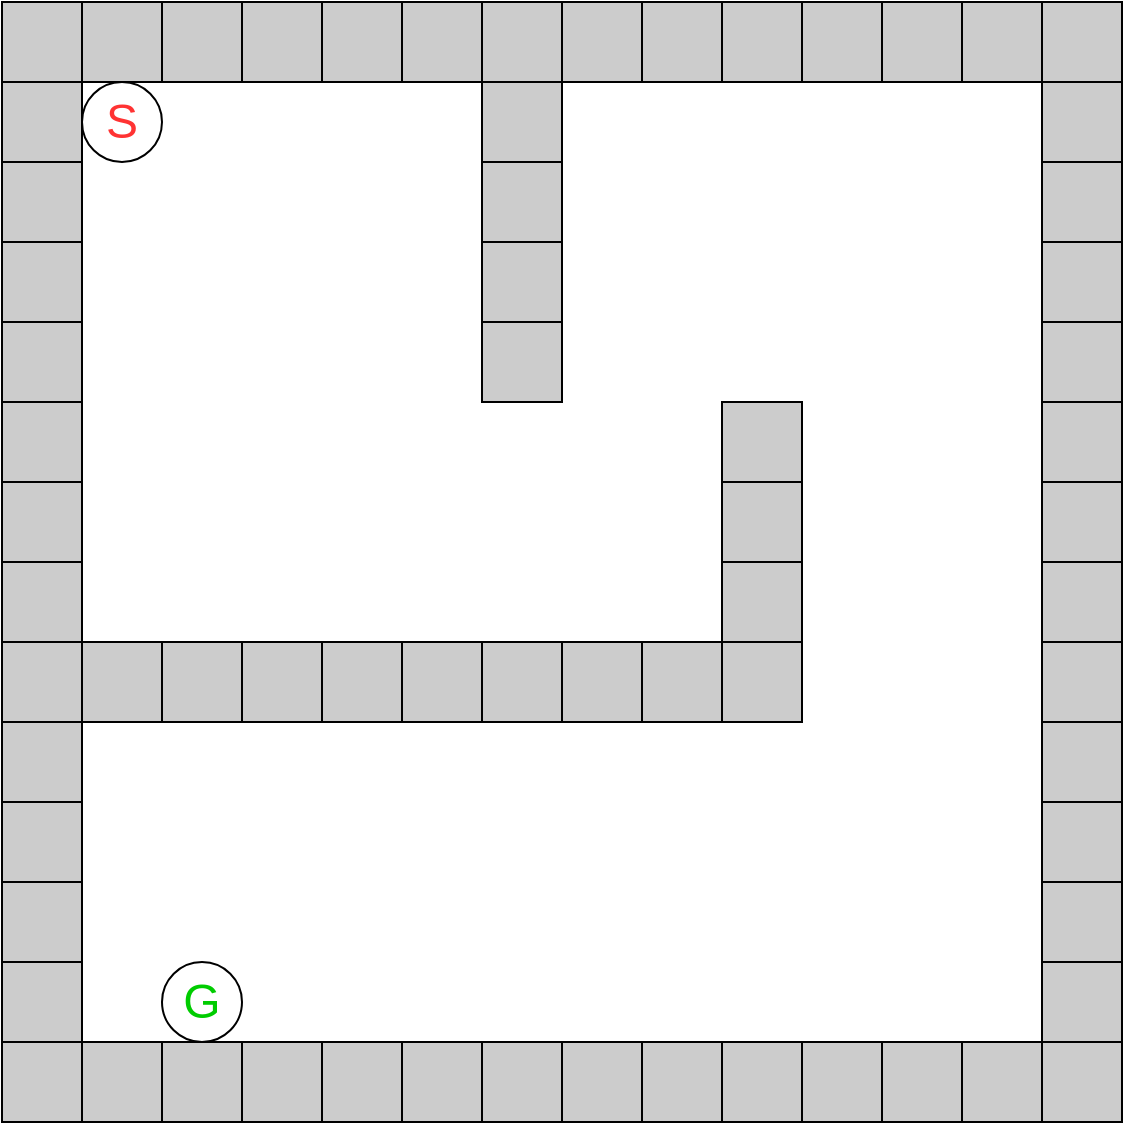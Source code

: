 <mxfile version="20.4.0" type="device" pages="2"><diagram id="3PmEwO7pPknwBZtynN49" name="Maze s3"><mxGraphModel dx="1422" dy="772" grid="1" gridSize="10" guides="1" tooltips="1" connect="1" arrows="1" fold="1" page="1" pageScale="1" pageWidth="827" pageHeight="1169" math="0" shadow="0"><root><mxCell id="0"/><mxCell id="1" parent="0"/><mxCell id="eiouCA4m9ApwXIwPGJKB-1" value="" style="whiteSpace=wrap;html=1;aspect=fixed;fillColor=#FFFFFF;" vertex="1" parent="1"><mxGeometry x="80" y="80" width="480" height="480" as="geometry"/></mxCell><mxCell id="eiouCA4m9ApwXIwPGJKB-2" value="" style="whiteSpace=wrap;html=1;aspect=fixed;fillColor=#CCCCCC;" vertex="1" parent="1"><mxGeometry x="40" y="40" width="40" height="40" as="geometry"/></mxCell><mxCell id="eiouCA4m9ApwXIwPGJKB-3" value="" style="whiteSpace=wrap;html=1;aspect=fixed;fillColor=#CCCCCC;" vertex="1" parent="1"><mxGeometry x="40" y="80" width="40" height="40" as="geometry"/></mxCell><mxCell id="eiouCA4m9ApwXIwPGJKB-4" value="" style="whiteSpace=wrap;html=1;aspect=fixed;fillColor=#CCCCCC;" vertex="1" parent="1"><mxGeometry x="40" y="120" width="40" height="40" as="geometry"/></mxCell><mxCell id="eiouCA4m9ApwXIwPGJKB-5" value="" style="whiteSpace=wrap;html=1;aspect=fixed;fillColor=#CCCCCC;" vertex="1" parent="1"><mxGeometry x="40" y="160" width="40" height="40" as="geometry"/></mxCell><mxCell id="eiouCA4m9ApwXIwPGJKB-6" value="" style="whiteSpace=wrap;html=1;aspect=fixed;fillColor=#CCCCCC;" vertex="1" parent="1"><mxGeometry x="40" y="200" width="40" height="40" as="geometry"/></mxCell><mxCell id="eiouCA4m9ApwXIwPGJKB-7" value="" style="whiteSpace=wrap;html=1;aspect=fixed;fillColor=#CCCCCC;" vertex="1" parent="1"><mxGeometry x="40" y="240" width="40" height="40" as="geometry"/></mxCell><mxCell id="eiouCA4m9ApwXIwPGJKB-8" value="" style="whiteSpace=wrap;html=1;aspect=fixed;fillColor=#CCCCCC;" vertex="1" parent="1"><mxGeometry x="40" y="280" width="40" height="40" as="geometry"/></mxCell><mxCell id="eiouCA4m9ApwXIwPGJKB-9" value="" style="whiteSpace=wrap;html=1;aspect=fixed;fillColor=#CCCCCC;" vertex="1" parent="1"><mxGeometry x="40" y="320" width="40" height="40" as="geometry"/></mxCell><mxCell id="eiouCA4m9ApwXIwPGJKB-10" value="" style="whiteSpace=wrap;html=1;aspect=fixed;fillColor=#CCCCCC;" vertex="1" parent="1"><mxGeometry x="40" y="360" width="40" height="40" as="geometry"/></mxCell><mxCell id="eiouCA4m9ApwXIwPGJKB-11" value="" style="whiteSpace=wrap;html=1;aspect=fixed;fillColor=#CCCCCC;" vertex="1" parent="1"><mxGeometry x="40" y="400" width="40" height="40" as="geometry"/></mxCell><mxCell id="eiouCA4m9ApwXIwPGJKB-12" value="" style="whiteSpace=wrap;html=1;aspect=fixed;fillColor=#CCCCCC;" vertex="1" parent="1"><mxGeometry x="40" y="440" width="40" height="40" as="geometry"/></mxCell><mxCell id="eiouCA4m9ApwXIwPGJKB-13" value="" style="whiteSpace=wrap;html=1;aspect=fixed;fillColor=#CCCCCC;" vertex="1" parent="1"><mxGeometry x="40" y="480" width="40" height="40" as="geometry"/></mxCell><mxCell id="eiouCA4m9ApwXIwPGJKB-14" value="" style="whiteSpace=wrap;html=1;aspect=fixed;fillColor=#CCCCCC;" vertex="1" parent="1"><mxGeometry x="40" y="520" width="40" height="40" as="geometry"/></mxCell><mxCell id="eiouCA4m9ApwXIwPGJKB-15" value="" style="whiteSpace=wrap;html=1;aspect=fixed;fillColor=#CCCCCC;" vertex="1" parent="1"><mxGeometry x="40" y="560" width="40" height="40" as="geometry"/></mxCell><mxCell id="eiouCA4m9ApwXIwPGJKB-17" value="" style="whiteSpace=wrap;html=1;aspect=fixed;fillColor=#CCCCCC;" vertex="1" parent="1"><mxGeometry x="80" y="40" width="40" height="40" as="geometry"/></mxCell><mxCell id="eiouCA4m9ApwXIwPGJKB-18" value="" style="whiteSpace=wrap;html=1;aspect=fixed;fillColor=#CCCCCC;" vertex="1" parent="1"><mxGeometry x="120" y="40" width="40" height="40" as="geometry"/></mxCell><mxCell id="eiouCA4m9ApwXIwPGJKB-19" value="" style="whiteSpace=wrap;html=1;aspect=fixed;fillColor=#CCCCCC;" vertex="1" parent="1"><mxGeometry x="160" y="40" width="40" height="40" as="geometry"/></mxCell><mxCell id="eiouCA4m9ApwXIwPGJKB-20" value="" style="whiteSpace=wrap;html=1;aspect=fixed;fillColor=#CCCCCC;" vertex="1" parent="1"><mxGeometry x="200" y="40" width="40" height="40" as="geometry"/></mxCell><mxCell id="eiouCA4m9ApwXIwPGJKB-21" value="" style="whiteSpace=wrap;html=1;aspect=fixed;fillColor=#CCCCCC;" vertex="1" parent="1"><mxGeometry x="240" y="40" width="40" height="40" as="geometry"/></mxCell><mxCell id="eiouCA4m9ApwXIwPGJKB-24" value="" style="whiteSpace=wrap;html=1;aspect=fixed;fillColor=#CCCCCC;" vertex="1" parent="1"><mxGeometry x="280" y="40" width="40" height="40" as="geometry"/></mxCell><mxCell id="eiouCA4m9ApwXIwPGJKB-25" value="" style="whiteSpace=wrap;html=1;aspect=fixed;fillColor=#CCCCCC;" vertex="1" parent="1"><mxGeometry x="320" y="40" width="40" height="40" as="geometry"/></mxCell><mxCell id="eiouCA4m9ApwXIwPGJKB-26" value="" style="whiteSpace=wrap;html=1;aspect=fixed;fillColor=#CCCCCC;" vertex="1" parent="1"><mxGeometry x="360" y="40" width="40" height="40" as="geometry"/></mxCell><mxCell id="eiouCA4m9ApwXIwPGJKB-27" value="" style="whiteSpace=wrap;html=1;aspect=fixed;fillColor=#CCCCCC;" vertex="1" parent="1"><mxGeometry x="400" y="40" width="40" height="40" as="geometry"/></mxCell><mxCell id="eiouCA4m9ApwXIwPGJKB-28" value="" style="whiteSpace=wrap;html=1;aspect=fixed;fillColor=#CCCCCC;" vertex="1" parent="1"><mxGeometry x="440" y="40" width="40" height="40" as="geometry"/></mxCell><mxCell id="eiouCA4m9ApwXIwPGJKB-29" value="" style="whiteSpace=wrap;html=1;aspect=fixed;fillColor=#CCCCCC;" vertex="1" parent="1"><mxGeometry x="480" y="40" width="40" height="40" as="geometry"/></mxCell><mxCell id="eiouCA4m9ApwXIwPGJKB-30" value="" style="whiteSpace=wrap;html=1;aspect=fixed;fillColor=#CCCCCC;" vertex="1" parent="1"><mxGeometry x="520" y="40" width="40" height="40" as="geometry"/></mxCell><mxCell id="eiouCA4m9ApwXIwPGJKB-31" value="" style="whiteSpace=wrap;html=1;aspect=fixed;fillColor=#CCCCCC;" vertex="1" parent="1"><mxGeometry x="560" y="40" width="40" height="40" as="geometry"/></mxCell><mxCell id="eiouCA4m9ApwXIwPGJKB-32" value="" style="whiteSpace=wrap;html=1;aspect=fixed;fillColor=#CCCCCC;" vertex="1" parent="1"><mxGeometry x="560" y="80" width="40" height="40" as="geometry"/></mxCell><mxCell id="eiouCA4m9ApwXIwPGJKB-33" value="" style="whiteSpace=wrap;html=1;aspect=fixed;fillColor=#CCCCCC;" vertex="1" parent="1"><mxGeometry x="560" y="120" width="40" height="40" as="geometry"/></mxCell><mxCell id="eiouCA4m9ApwXIwPGJKB-34" value="" style="whiteSpace=wrap;html=1;aspect=fixed;fillColor=#CCCCCC;" vertex="1" parent="1"><mxGeometry x="560" y="160" width="40" height="40" as="geometry"/></mxCell><mxCell id="eiouCA4m9ApwXIwPGJKB-35" value="" style="whiteSpace=wrap;html=1;aspect=fixed;fillColor=#CCCCCC;" vertex="1" parent="1"><mxGeometry x="560" y="200" width="40" height="40" as="geometry"/></mxCell><mxCell id="eiouCA4m9ApwXIwPGJKB-36" value="" style="whiteSpace=wrap;html=1;aspect=fixed;fillColor=#CCCCCC;" vertex="1" parent="1"><mxGeometry x="560" y="240" width="40" height="40" as="geometry"/></mxCell><mxCell id="eiouCA4m9ApwXIwPGJKB-37" value="" style="whiteSpace=wrap;html=1;aspect=fixed;fillColor=#CCCCCC;" vertex="1" parent="1"><mxGeometry x="560" y="280" width="40" height="40" as="geometry"/></mxCell><mxCell id="eiouCA4m9ApwXIwPGJKB-38" value="" style="whiteSpace=wrap;html=1;aspect=fixed;fillColor=#CCCCCC;" vertex="1" parent="1"><mxGeometry x="560" y="320" width="40" height="40" as="geometry"/></mxCell><mxCell id="eiouCA4m9ApwXIwPGJKB-39" value="" style="whiteSpace=wrap;html=1;aspect=fixed;fillColor=#CCCCCC;" vertex="1" parent="1"><mxGeometry x="560" y="360" width="40" height="40" as="geometry"/></mxCell><mxCell id="eiouCA4m9ApwXIwPGJKB-40" value="" style="whiteSpace=wrap;html=1;aspect=fixed;fillColor=#CCCCCC;" vertex="1" parent="1"><mxGeometry x="560" y="400" width="40" height="40" as="geometry"/></mxCell><mxCell id="eiouCA4m9ApwXIwPGJKB-41" value="" style="whiteSpace=wrap;html=1;aspect=fixed;fillColor=#CCCCCC;" vertex="1" parent="1"><mxGeometry x="560" y="440" width="40" height="40" as="geometry"/></mxCell><mxCell id="eiouCA4m9ApwXIwPGJKB-42" value="" style="whiteSpace=wrap;html=1;aspect=fixed;fillColor=#CCCCCC;" vertex="1" parent="1"><mxGeometry x="560" y="480" width="40" height="40" as="geometry"/></mxCell><mxCell id="eiouCA4m9ApwXIwPGJKB-43" value="" style="whiteSpace=wrap;html=1;aspect=fixed;fillColor=#CCCCCC;" vertex="1" parent="1"><mxGeometry x="560" y="520" width="40" height="40" as="geometry"/></mxCell><mxCell id="eiouCA4m9ApwXIwPGJKB-44" value="" style="whiteSpace=wrap;html=1;aspect=fixed;fillColor=#CCCCCC;" vertex="1" parent="1"><mxGeometry x="560" y="560" width="40" height="40" as="geometry"/></mxCell><mxCell id="eiouCA4m9ApwXIwPGJKB-46" value="" style="whiteSpace=wrap;html=1;aspect=fixed;fillColor=#CCCCCC;" vertex="1" parent="1"><mxGeometry x="160" y="560" width="40" height="40" as="geometry"/></mxCell><mxCell id="eiouCA4m9ApwXIwPGJKB-47" value="" style="whiteSpace=wrap;html=1;aspect=fixed;fillColor=#CCCCCC;" vertex="1" parent="1"><mxGeometry x="200" y="560" width="40" height="40" as="geometry"/></mxCell><mxCell id="eiouCA4m9ApwXIwPGJKB-48" value="" style="whiteSpace=wrap;html=1;aspect=fixed;fillColor=#CCCCCC;" vertex="1" parent="1"><mxGeometry x="240" y="560" width="40" height="40" as="geometry"/></mxCell><mxCell id="eiouCA4m9ApwXIwPGJKB-49" value="" style="whiteSpace=wrap;html=1;aspect=fixed;fillColor=#CCCCCC;" vertex="1" parent="1"><mxGeometry x="280" y="560" width="40" height="40" as="geometry"/></mxCell><mxCell id="eiouCA4m9ApwXIwPGJKB-50" value="" style="whiteSpace=wrap;html=1;aspect=fixed;fillColor=#CCCCCC;" vertex="1" parent="1"><mxGeometry x="320" y="560" width="40" height="40" as="geometry"/></mxCell><mxCell id="eiouCA4m9ApwXIwPGJKB-51" value="" style="whiteSpace=wrap;html=1;aspect=fixed;fillColor=#CCCCCC;" vertex="1" parent="1"><mxGeometry x="360" y="560" width="40" height="40" as="geometry"/></mxCell><mxCell id="eiouCA4m9ApwXIwPGJKB-52" value="" style="whiteSpace=wrap;html=1;aspect=fixed;fillColor=#CCCCCC;" vertex="1" parent="1"><mxGeometry x="400" y="560" width="40" height="40" as="geometry"/></mxCell><mxCell id="eiouCA4m9ApwXIwPGJKB-53" value="" style="whiteSpace=wrap;html=1;aspect=fixed;fillColor=#CCCCCC;" vertex="1" parent="1"><mxGeometry x="440" y="560" width="40" height="40" as="geometry"/></mxCell><mxCell id="eiouCA4m9ApwXIwPGJKB-54" value="" style="whiteSpace=wrap;html=1;aspect=fixed;fillColor=#CCCCCC;" vertex="1" parent="1"><mxGeometry x="480" y="560" width="40" height="40" as="geometry"/></mxCell><mxCell id="eiouCA4m9ApwXIwPGJKB-55" value="" style="whiteSpace=wrap;html=1;aspect=fixed;fillColor=#CCCCCC;" vertex="1" parent="1"><mxGeometry x="520" y="560" width="40" height="40" as="geometry"/></mxCell><mxCell id="eiouCA4m9ApwXIwPGJKB-56" value="" style="whiteSpace=wrap;html=1;aspect=fixed;fillColor=#CCCCCC;" vertex="1" parent="1"><mxGeometry x="120" y="560" width="40" height="40" as="geometry"/></mxCell><mxCell id="eiouCA4m9ApwXIwPGJKB-58" value="" style="whiteSpace=wrap;html=1;aspect=fixed;fillColor=#CCCCCC;" vertex="1" parent="1"><mxGeometry x="80" y="560" width="40" height="40" as="geometry"/></mxCell><mxCell id="eiouCA4m9ApwXIwPGJKB-59" value="" style="whiteSpace=wrap;html=1;aspect=fixed;fillColor=#CCCCCC;" vertex="1" parent="1"><mxGeometry x="280" y="80" width="40" height="40" as="geometry"/></mxCell><mxCell id="eiouCA4m9ApwXIwPGJKB-60" value="" style="whiteSpace=wrap;html=1;aspect=fixed;fillColor=#CCCCCC;" vertex="1" parent="1"><mxGeometry x="280" y="120" width="40" height="40" as="geometry"/></mxCell><mxCell id="eiouCA4m9ApwXIwPGJKB-61" value="" style="whiteSpace=wrap;html=1;aspect=fixed;fillColor=#CCCCCC;" vertex="1" parent="1"><mxGeometry x="280" y="160" width="40" height="40" as="geometry"/></mxCell><mxCell id="eiouCA4m9ApwXIwPGJKB-62" value="" style="whiteSpace=wrap;html=1;aspect=fixed;fillColor=#CCCCCC;" vertex="1" parent="1"><mxGeometry x="280" y="200" width="40" height="40" as="geometry"/></mxCell><mxCell id="eiouCA4m9ApwXIwPGJKB-63" value="" style="whiteSpace=wrap;html=1;aspect=fixed;fillColor=#CCCCCC;" vertex="1" parent="1"><mxGeometry x="120" y="360" width="40" height="40" as="geometry"/></mxCell><mxCell id="eiouCA4m9ApwXIwPGJKB-64" value="" style="whiteSpace=wrap;html=1;aspect=fixed;fillColor=#CCCCCC;" vertex="1" parent="1"><mxGeometry x="160" y="360" width="40" height="40" as="geometry"/></mxCell><mxCell id="eiouCA4m9ApwXIwPGJKB-65" value="" style="whiteSpace=wrap;html=1;aspect=fixed;fillColor=#CCCCCC;" vertex="1" parent="1"><mxGeometry x="200" y="360" width="40" height="40" as="geometry"/></mxCell><mxCell id="eiouCA4m9ApwXIwPGJKB-66" value="" style="whiteSpace=wrap;html=1;aspect=fixed;fillColor=#CCCCCC;" vertex="1" parent="1"><mxGeometry x="240" y="360" width="40" height="40" as="geometry"/></mxCell><mxCell id="eiouCA4m9ApwXIwPGJKB-67" value="" style="whiteSpace=wrap;html=1;aspect=fixed;fillColor=#CCCCCC;" vertex="1" parent="1"><mxGeometry x="280" y="360" width="40" height="40" as="geometry"/></mxCell><mxCell id="eiouCA4m9ApwXIwPGJKB-68" value="" style="whiteSpace=wrap;html=1;aspect=fixed;fillColor=#CCCCCC;" vertex="1" parent="1"><mxGeometry x="80" y="360" width="40" height="40" as="geometry"/></mxCell><mxCell id="eiouCA4m9ApwXIwPGJKB-69" value="" style="whiteSpace=wrap;html=1;aspect=fixed;fillColor=#CCCCCC;" vertex="1" parent="1"><mxGeometry x="320" y="360" width="40" height="40" as="geometry"/></mxCell><mxCell id="eiouCA4m9ApwXIwPGJKB-70" value="" style="whiteSpace=wrap;html=1;aspect=fixed;fillColor=#CCCCCC;" vertex="1" parent="1"><mxGeometry x="360" y="360" width="40" height="40" as="geometry"/></mxCell><mxCell id="eiouCA4m9ApwXIwPGJKB-71" value="" style="whiteSpace=wrap;html=1;aspect=fixed;fillColor=#CCCCCC;" vertex="1" parent="1"><mxGeometry x="400" y="240" width="40" height="40" as="geometry"/></mxCell><mxCell id="eiouCA4m9ApwXIwPGJKB-72" value="" style="whiteSpace=wrap;html=1;aspect=fixed;fillColor=#CCCCCC;" vertex="1" parent="1"><mxGeometry x="400" y="280" width="40" height="40" as="geometry"/></mxCell><mxCell id="eiouCA4m9ApwXIwPGJKB-73" value="" style="whiteSpace=wrap;html=1;aspect=fixed;fillColor=#CCCCCC;" vertex="1" parent="1"><mxGeometry x="400" y="320" width="40" height="40" as="geometry"/></mxCell><mxCell id="eiouCA4m9ApwXIwPGJKB-74" value="" style="whiteSpace=wrap;html=1;aspect=fixed;fillColor=#CCCCCC;" vertex="1" parent="1"><mxGeometry x="400" y="360" width="40" height="40" as="geometry"/></mxCell><mxCell id="eiouCA4m9ApwXIwPGJKB-78" value="G" style="ellipse;whiteSpace=wrap;html=1;aspect=fixed;rounded=0;shadow=0;sketch=0;fontSize=24;fontColor=#00CC00;fillColor=#FFFFFF;" vertex="1" parent="1"><mxGeometry x="120" y="520" width="40" height="40" as="geometry"/></mxCell><mxCell id="eiouCA4m9ApwXIwPGJKB-79" value="&lt;font color=&quot;#FF3333&quot;&gt;S&lt;/font&gt;" style="ellipse;whiteSpace=wrap;html=1;aspect=fixed;rounded=0;shadow=0;sketch=0;fontSize=24;fontColor=#00CC00;fillColor=#FFFFFF;" vertex="1" parent="1"><mxGeometry x="80" y="80" width="40" height="40" as="geometry"/></mxCell></root></mxGraphModel></diagram><diagram id="sk5Wgpsooyt6eO2aVByd" name="Four Rooms"><mxGraphModel dx="1422" dy="772" grid="1" gridSize="10" guides="1" tooltips="1" connect="1" arrows="1" fold="1" page="1" pageScale="1" pageWidth="827" pageHeight="1169" math="0" shadow="0"><root><mxCell id="0"/><mxCell id="1" parent="0"/><mxCell id="oVE__lq8-WIKM5mSp4Vh-1" value="" style="whiteSpace=wrap;html=1;aspect=fixed;fillColor=#FFFFFF;" vertex="1" parent="1"><mxGeometry x="80" y="80" width="480" height="480" as="geometry"/></mxCell><mxCell id="oVE__lq8-WIKM5mSp4Vh-2" value="" style="whiteSpace=wrap;html=1;aspect=fixed;fillColor=#CCCCCC;" vertex="1" parent="1"><mxGeometry x="40" y="40" width="40" height="40" as="geometry"/></mxCell><mxCell id="oVE__lq8-WIKM5mSp4Vh-3" value="" style="whiteSpace=wrap;html=1;aspect=fixed;fillColor=#CCCCCC;" vertex="1" parent="1"><mxGeometry x="40" y="80" width="40" height="40" as="geometry"/></mxCell><mxCell id="oVE__lq8-WIKM5mSp4Vh-4" value="" style="whiteSpace=wrap;html=1;aspect=fixed;fillColor=#CCCCCC;" vertex="1" parent="1"><mxGeometry x="40" y="120" width="40" height="40" as="geometry"/></mxCell><mxCell id="oVE__lq8-WIKM5mSp4Vh-5" value="" style="whiteSpace=wrap;html=1;aspect=fixed;fillColor=#CCCCCC;" vertex="1" parent="1"><mxGeometry x="40" y="160" width="40" height="40" as="geometry"/></mxCell><mxCell id="oVE__lq8-WIKM5mSp4Vh-6" value="" style="whiteSpace=wrap;html=1;aspect=fixed;fillColor=#CCCCCC;" vertex="1" parent="1"><mxGeometry x="40" y="200" width="40" height="40" as="geometry"/></mxCell><mxCell id="oVE__lq8-WIKM5mSp4Vh-7" value="" style="whiteSpace=wrap;html=1;aspect=fixed;fillColor=#CCCCCC;" vertex="1" parent="1"><mxGeometry x="40" y="240" width="40" height="40" as="geometry"/></mxCell><mxCell id="oVE__lq8-WIKM5mSp4Vh-8" value="" style="whiteSpace=wrap;html=1;aspect=fixed;fillColor=#CCCCCC;" vertex="1" parent="1"><mxGeometry x="40" y="280" width="40" height="40" as="geometry"/></mxCell><mxCell id="oVE__lq8-WIKM5mSp4Vh-9" value="" style="whiteSpace=wrap;html=1;aspect=fixed;fillColor=#CCCCCC;" vertex="1" parent="1"><mxGeometry x="40" y="320" width="40" height="40" as="geometry"/></mxCell><mxCell id="oVE__lq8-WIKM5mSp4Vh-10" value="" style="whiteSpace=wrap;html=1;aspect=fixed;fillColor=#CCCCCC;" vertex="1" parent="1"><mxGeometry x="40" y="360" width="40" height="40" as="geometry"/></mxCell><mxCell id="oVE__lq8-WIKM5mSp4Vh-11" value="" style="whiteSpace=wrap;html=1;aspect=fixed;fillColor=#CCCCCC;" vertex="1" parent="1"><mxGeometry x="40" y="400" width="40" height="40" as="geometry"/></mxCell><mxCell id="oVE__lq8-WIKM5mSp4Vh-12" value="" style="whiteSpace=wrap;html=1;aspect=fixed;fillColor=#CCCCCC;" vertex="1" parent="1"><mxGeometry x="40" y="440" width="40" height="40" as="geometry"/></mxCell><mxCell id="oVE__lq8-WIKM5mSp4Vh-13" value="" style="whiteSpace=wrap;html=1;aspect=fixed;fillColor=#CCCCCC;" vertex="1" parent="1"><mxGeometry x="40" y="480" width="40" height="40" as="geometry"/></mxCell><mxCell id="oVE__lq8-WIKM5mSp4Vh-14" value="" style="whiteSpace=wrap;html=1;aspect=fixed;fillColor=#CCCCCC;" vertex="1" parent="1"><mxGeometry x="40" y="520" width="40" height="40" as="geometry"/></mxCell><mxCell id="oVE__lq8-WIKM5mSp4Vh-15" value="" style="whiteSpace=wrap;html=1;aspect=fixed;fillColor=#CCCCCC;" vertex="1" parent="1"><mxGeometry x="40" y="560" width="40" height="40" as="geometry"/></mxCell><mxCell id="oVE__lq8-WIKM5mSp4Vh-16" value="" style="whiteSpace=wrap;html=1;aspect=fixed;fillColor=#CCCCCC;" vertex="1" parent="1"><mxGeometry x="80" y="40" width="40" height="40" as="geometry"/></mxCell><mxCell id="oVE__lq8-WIKM5mSp4Vh-17" value="" style="whiteSpace=wrap;html=1;aspect=fixed;fillColor=#CCCCCC;" vertex="1" parent="1"><mxGeometry x="120" y="40" width="40" height="40" as="geometry"/></mxCell><mxCell id="oVE__lq8-WIKM5mSp4Vh-18" value="" style="whiteSpace=wrap;html=1;aspect=fixed;fillColor=#CCCCCC;" vertex="1" parent="1"><mxGeometry x="160" y="40" width="40" height="40" as="geometry"/></mxCell><mxCell id="oVE__lq8-WIKM5mSp4Vh-19" value="" style="whiteSpace=wrap;html=1;aspect=fixed;fillColor=#CCCCCC;" vertex="1" parent="1"><mxGeometry x="200" y="40" width="40" height="40" as="geometry"/></mxCell><mxCell id="oVE__lq8-WIKM5mSp4Vh-20" value="" style="whiteSpace=wrap;html=1;aspect=fixed;fillColor=#CCCCCC;" vertex="1" parent="1"><mxGeometry x="240" y="40" width="40" height="40" as="geometry"/></mxCell><mxCell id="oVE__lq8-WIKM5mSp4Vh-21" value="" style="whiteSpace=wrap;html=1;aspect=fixed;fillColor=#CCCCCC;" vertex="1" parent="1"><mxGeometry x="280" y="40" width="40" height="40" as="geometry"/></mxCell><mxCell id="oVE__lq8-WIKM5mSp4Vh-22" value="" style="whiteSpace=wrap;html=1;aspect=fixed;fillColor=#CCCCCC;" vertex="1" parent="1"><mxGeometry x="320" y="40" width="40" height="40" as="geometry"/></mxCell><mxCell id="oVE__lq8-WIKM5mSp4Vh-23" value="" style="whiteSpace=wrap;html=1;aspect=fixed;fillColor=#CCCCCC;" vertex="1" parent="1"><mxGeometry x="360" y="40" width="40" height="40" as="geometry"/></mxCell><mxCell id="oVE__lq8-WIKM5mSp4Vh-24" value="" style="whiteSpace=wrap;html=1;aspect=fixed;fillColor=#CCCCCC;" vertex="1" parent="1"><mxGeometry x="400" y="40" width="40" height="40" as="geometry"/></mxCell><mxCell id="oVE__lq8-WIKM5mSp4Vh-25" value="" style="whiteSpace=wrap;html=1;aspect=fixed;fillColor=#CCCCCC;" vertex="1" parent="1"><mxGeometry x="440" y="40" width="40" height="40" as="geometry"/></mxCell><mxCell id="oVE__lq8-WIKM5mSp4Vh-26" value="" style="whiteSpace=wrap;html=1;aspect=fixed;fillColor=#CCCCCC;" vertex="1" parent="1"><mxGeometry x="480" y="40" width="40" height="40" as="geometry"/></mxCell><mxCell id="oVE__lq8-WIKM5mSp4Vh-27" value="" style="whiteSpace=wrap;html=1;aspect=fixed;fillColor=#CCCCCC;" vertex="1" parent="1"><mxGeometry x="520" y="40" width="40" height="40" as="geometry"/></mxCell><mxCell id="oVE__lq8-WIKM5mSp4Vh-28" value="" style="whiteSpace=wrap;html=1;aspect=fixed;fillColor=#CCCCCC;" vertex="1" parent="1"><mxGeometry x="560" y="40" width="40" height="40" as="geometry"/></mxCell><mxCell id="oVE__lq8-WIKM5mSp4Vh-29" value="" style="whiteSpace=wrap;html=1;aspect=fixed;fillColor=#CCCCCC;" vertex="1" parent="1"><mxGeometry x="560" y="80" width="40" height="40" as="geometry"/></mxCell><mxCell id="oVE__lq8-WIKM5mSp4Vh-30" value="" style="whiteSpace=wrap;html=1;aspect=fixed;fillColor=#CCCCCC;" vertex="1" parent="1"><mxGeometry x="560" y="120" width="40" height="40" as="geometry"/></mxCell><mxCell id="oVE__lq8-WIKM5mSp4Vh-31" value="" style="whiteSpace=wrap;html=1;aspect=fixed;fillColor=#CCCCCC;" vertex="1" parent="1"><mxGeometry x="560" y="160" width="40" height="40" as="geometry"/></mxCell><mxCell id="oVE__lq8-WIKM5mSp4Vh-32" value="" style="whiteSpace=wrap;html=1;aspect=fixed;fillColor=#CCCCCC;" vertex="1" parent="1"><mxGeometry x="560" y="200" width="40" height="40" as="geometry"/></mxCell><mxCell id="oVE__lq8-WIKM5mSp4Vh-33" value="" style="whiteSpace=wrap;html=1;aspect=fixed;fillColor=#CCCCCC;" vertex="1" parent="1"><mxGeometry x="560" y="240" width="40" height="40" as="geometry"/></mxCell><mxCell id="oVE__lq8-WIKM5mSp4Vh-34" value="" style="whiteSpace=wrap;html=1;aspect=fixed;fillColor=#CCCCCC;" vertex="1" parent="1"><mxGeometry x="560" y="280" width="40" height="40" as="geometry"/></mxCell><mxCell id="oVE__lq8-WIKM5mSp4Vh-35" value="" style="whiteSpace=wrap;html=1;aspect=fixed;fillColor=#CCCCCC;" vertex="1" parent="1"><mxGeometry x="560" y="320" width="40" height="40" as="geometry"/></mxCell><mxCell id="oVE__lq8-WIKM5mSp4Vh-36" value="" style="whiteSpace=wrap;html=1;aspect=fixed;fillColor=#CCCCCC;" vertex="1" parent="1"><mxGeometry x="560" y="360" width="40" height="40" as="geometry"/></mxCell><mxCell id="oVE__lq8-WIKM5mSp4Vh-37" value="" style="whiteSpace=wrap;html=1;aspect=fixed;fillColor=#CCCCCC;" vertex="1" parent="1"><mxGeometry x="560" y="400" width="40" height="40" as="geometry"/></mxCell><mxCell id="oVE__lq8-WIKM5mSp4Vh-38" value="" style="whiteSpace=wrap;html=1;aspect=fixed;fillColor=#CCCCCC;" vertex="1" parent="1"><mxGeometry x="560" y="440" width="40" height="40" as="geometry"/></mxCell><mxCell id="oVE__lq8-WIKM5mSp4Vh-39" value="" style="whiteSpace=wrap;html=1;aspect=fixed;fillColor=#CCCCCC;" vertex="1" parent="1"><mxGeometry x="560" y="480" width="40" height="40" as="geometry"/></mxCell><mxCell id="oVE__lq8-WIKM5mSp4Vh-40" value="" style="whiteSpace=wrap;html=1;aspect=fixed;fillColor=#CCCCCC;" vertex="1" parent="1"><mxGeometry x="560" y="520" width="40" height="40" as="geometry"/></mxCell><mxCell id="oVE__lq8-WIKM5mSp4Vh-41" value="" style="whiteSpace=wrap;html=1;aspect=fixed;fillColor=#CCCCCC;" vertex="1" parent="1"><mxGeometry x="560" y="560" width="40" height="40" as="geometry"/></mxCell><mxCell id="oVE__lq8-WIKM5mSp4Vh-42" value="" style="whiteSpace=wrap;html=1;aspect=fixed;fillColor=#CCCCCC;" vertex="1" parent="1"><mxGeometry x="160" y="560" width="40" height="40" as="geometry"/></mxCell><mxCell id="oVE__lq8-WIKM5mSp4Vh-43" value="" style="whiteSpace=wrap;html=1;aspect=fixed;fillColor=#CCCCCC;" vertex="1" parent="1"><mxGeometry x="200" y="560" width="40" height="40" as="geometry"/></mxCell><mxCell id="oVE__lq8-WIKM5mSp4Vh-44" value="" style="whiteSpace=wrap;html=1;aspect=fixed;fillColor=#CCCCCC;" vertex="1" parent="1"><mxGeometry x="240" y="560" width="40" height="40" as="geometry"/></mxCell><mxCell id="oVE__lq8-WIKM5mSp4Vh-45" value="" style="whiteSpace=wrap;html=1;aspect=fixed;fillColor=#CCCCCC;" vertex="1" parent="1"><mxGeometry x="280" y="560" width="40" height="40" as="geometry"/></mxCell><mxCell id="oVE__lq8-WIKM5mSp4Vh-46" value="" style="whiteSpace=wrap;html=1;aspect=fixed;fillColor=#CCCCCC;" vertex="1" parent="1"><mxGeometry x="320" y="560" width="40" height="40" as="geometry"/></mxCell><mxCell id="oVE__lq8-WIKM5mSp4Vh-47" value="" style="whiteSpace=wrap;html=1;aspect=fixed;fillColor=#CCCCCC;" vertex="1" parent="1"><mxGeometry x="360" y="560" width="40" height="40" as="geometry"/></mxCell><mxCell id="oVE__lq8-WIKM5mSp4Vh-48" value="" style="whiteSpace=wrap;html=1;aspect=fixed;fillColor=#CCCCCC;" vertex="1" parent="1"><mxGeometry x="400" y="560" width="40" height="40" as="geometry"/></mxCell><mxCell id="oVE__lq8-WIKM5mSp4Vh-49" value="" style="whiteSpace=wrap;html=1;aspect=fixed;fillColor=#CCCCCC;" vertex="1" parent="1"><mxGeometry x="440" y="560" width="40" height="40" as="geometry"/></mxCell><mxCell id="oVE__lq8-WIKM5mSp4Vh-50" value="" style="whiteSpace=wrap;html=1;aspect=fixed;fillColor=#CCCCCC;" vertex="1" parent="1"><mxGeometry x="480" y="560" width="40" height="40" as="geometry"/></mxCell><mxCell id="oVE__lq8-WIKM5mSp4Vh-51" value="" style="whiteSpace=wrap;html=1;aspect=fixed;fillColor=#CCCCCC;" vertex="1" parent="1"><mxGeometry x="520" y="560" width="40" height="40" as="geometry"/></mxCell><mxCell id="oVE__lq8-WIKM5mSp4Vh-52" value="" style="whiteSpace=wrap;html=1;aspect=fixed;fillColor=#CCCCCC;" vertex="1" parent="1"><mxGeometry x="120" y="560" width="40" height="40" as="geometry"/></mxCell><mxCell id="oVE__lq8-WIKM5mSp4Vh-53" value="" style="whiteSpace=wrap;html=1;aspect=fixed;fillColor=#CCCCCC;" vertex="1" parent="1"><mxGeometry x="80" y="560" width="40" height="40" as="geometry"/></mxCell><mxCell id="oVE__lq8-WIKM5mSp4Vh-54" value="" style="whiteSpace=wrap;html=1;aspect=fixed;fillColor=#CCCCCC;" vertex="1" parent="1"><mxGeometry x="280" y="80" width="40" height="40" as="geometry"/></mxCell><mxCell id="oVE__lq8-WIKM5mSp4Vh-55" value="" style="whiteSpace=wrap;html=1;aspect=fixed;fillColor=#CCCCCC;" vertex="1" parent="1"><mxGeometry x="280" y="120" width="40" height="40" as="geometry"/></mxCell><mxCell id="oVE__lq8-WIKM5mSp4Vh-56" value="" style="whiteSpace=wrap;html=1;aspect=fixed;fillColor=#CCCCCC;" vertex="1" parent="1"><mxGeometry x="280" y="160" width="40" height="40" as="geometry"/></mxCell><mxCell id="oVE__lq8-WIKM5mSp4Vh-58" value="" style="whiteSpace=wrap;html=1;aspect=fixed;fillColor=#CCCCCC;" vertex="1" parent="1"><mxGeometry x="120" y="320" width="40" height="40" as="geometry"/></mxCell><mxCell id="oVE__lq8-WIKM5mSp4Vh-60" value="" style="whiteSpace=wrap;html=1;aspect=fixed;fillColor=#CCCCCC;" vertex="1" parent="1"><mxGeometry x="200" y="320" width="40" height="40" as="geometry"/></mxCell><mxCell id="oVE__lq8-WIKM5mSp4Vh-61" value="" style="whiteSpace=wrap;html=1;aspect=fixed;fillColor=#CCCCCC;" vertex="1" parent="1"><mxGeometry x="240" y="320" width="40" height="40" as="geometry"/></mxCell><mxCell id="oVE__lq8-WIKM5mSp4Vh-62" value="" style="whiteSpace=wrap;html=1;aspect=fixed;fillColor=#CCCCCC;" vertex="1" parent="1"><mxGeometry x="280" y="320" width="40" height="40" as="geometry"/></mxCell><mxCell id="oVE__lq8-WIKM5mSp4Vh-63" value="" style="whiteSpace=wrap;html=1;aspect=fixed;fillColor=#CCCCCC;" vertex="1" parent="1"><mxGeometry x="80" y="320" width="40" height="40" as="geometry"/></mxCell><mxCell id="oVE__lq8-WIKM5mSp4Vh-64" value="" style="whiteSpace=wrap;html=1;aspect=fixed;fillColor=#CCCCCC;" vertex="1" parent="1"><mxGeometry x="320" y="320" width="40" height="40" as="geometry"/></mxCell><mxCell id="oVE__lq8-WIKM5mSp4Vh-65" value="" style="whiteSpace=wrap;html=1;aspect=fixed;fillColor=#CCCCCC;" vertex="1" parent="1"><mxGeometry x="360" y="320" width="40" height="40" as="geometry"/></mxCell><mxCell id="oVE__lq8-WIKM5mSp4Vh-70" value="G" style="ellipse;whiteSpace=wrap;html=1;aspect=fixed;rounded=0;shadow=0;sketch=0;fontSize=24;fontColor=#00CC00;fillColor=#FFFFFF;" vertex="1" parent="1"><mxGeometry x="120" y="520" width="40" height="40" as="geometry"/></mxCell><mxCell id="oVE__lq8-WIKM5mSp4Vh-71" value="&lt;font color=&quot;#FF3333&quot;&gt;S&lt;/font&gt;" style="ellipse;whiteSpace=wrap;html=1;aspect=fixed;rounded=0;shadow=0;sketch=0;fontSize=24;fontColor=#00CC00;fillColor=#FFFFFF;" vertex="1" parent="1"><mxGeometry x="80" y="80" width="40" height="40" as="geometry"/></mxCell><mxCell id="oVE__lq8-WIKM5mSp4Vh-72" value="" style="whiteSpace=wrap;html=1;aspect=fixed;fillColor=#CCCCCC;" vertex="1" parent="1"><mxGeometry x="400" y="320" width="40" height="40" as="geometry"/></mxCell><mxCell id="oVE__lq8-WIKM5mSp4Vh-74" value="" style="whiteSpace=wrap;html=1;aspect=fixed;fillColor=#CCCCCC;" vertex="1" parent="1"><mxGeometry x="480" y="320" width="40" height="40" as="geometry"/></mxCell><mxCell id="oVE__lq8-WIKM5mSp4Vh-75" value="" style="whiteSpace=wrap;html=1;aspect=fixed;fillColor=#CCCCCC;" vertex="1" parent="1"><mxGeometry x="520" y="320" width="40" height="40" as="geometry"/></mxCell><mxCell id="oVE__lq8-WIKM5mSp4Vh-76" value="" style="whiteSpace=wrap;html=1;aspect=fixed;fillColor=#CCCCCC;" vertex="1" parent="1"><mxGeometry x="280" y="240" width="40" height="40" as="geometry"/></mxCell><mxCell id="oVE__lq8-WIKM5mSp4Vh-77" value="" style="whiteSpace=wrap;html=1;aspect=fixed;fillColor=#CCCCCC;" vertex="1" parent="1"><mxGeometry x="280" y="280" width="40" height="40" as="geometry"/></mxCell><mxCell id="oVE__lq8-WIKM5mSp4Vh-79" value="" style="whiteSpace=wrap;html=1;aspect=fixed;fillColor=#CCCCCC;" vertex="1" parent="1"><mxGeometry x="280" y="360" width="40" height="40" as="geometry"/></mxCell><mxCell id="oVE__lq8-WIKM5mSp4Vh-80" value="" style="whiteSpace=wrap;html=1;aspect=fixed;fillColor=#CCCCCC;" vertex="1" parent="1"><mxGeometry x="280" y="400" width="40" height="40" as="geometry"/></mxCell><mxCell id="oVE__lq8-WIKM5mSp4Vh-82" value="" style="whiteSpace=wrap;html=1;aspect=fixed;fillColor=#CCCCCC;" vertex="1" parent="1"><mxGeometry x="280" y="480" width="40" height="40" as="geometry"/></mxCell><mxCell id="oVE__lq8-WIKM5mSp4Vh-83" value="" style="whiteSpace=wrap;html=1;aspect=fixed;fillColor=#CCCCCC;" vertex="1" parent="1"><mxGeometry x="280" y="520" width="40" height="40" as="geometry"/></mxCell></root></mxGraphModel></diagram></mxfile>